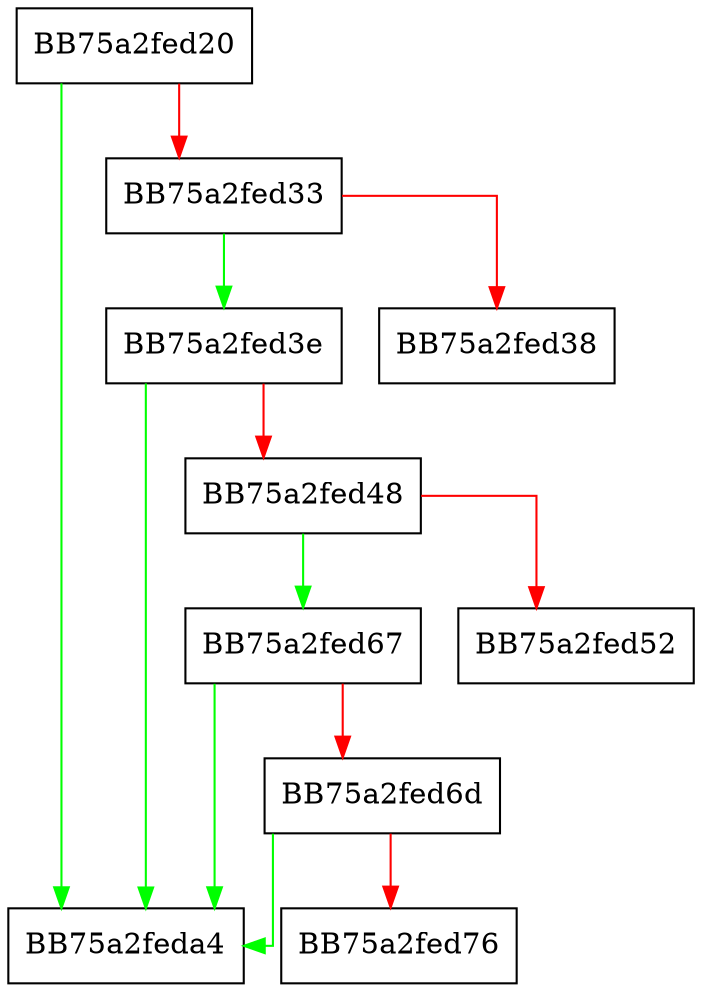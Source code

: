 digraph internal_SigUncompressData {
  node [shape="box"];
  graph [splines=ortho];
  BB75a2fed20 -> BB75a2feda4 [color="green"];
  BB75a2fed20 -> BB75a2fed33 [color="red"];
  BB75a2fed33 -> BB75a2fed3e [color="green"];
  BB75a2fed33 -> BB75a2fed38 [color="red"];
  BB75a2fed3e -> BB75a2feda4 [color="green"];
  BB75a2fed3e -> BB75a2fed48 [color="red"];
  BB75a2fed48 -> BB75a2fed67 [color="green"];
  BB75a2fed48 -> BB75a2fed52 [color="red"];
  BB75a2fed67 -> BB75a2feda4 [color="green"];
  BB75a2fed67 -> BB75a2fed6d [color="red"];
  BB75a2fed6d -> BB75a2feda4 [color="green"];
  BB75a2fed6d -> BB75a2fed76 [color="red"];
}